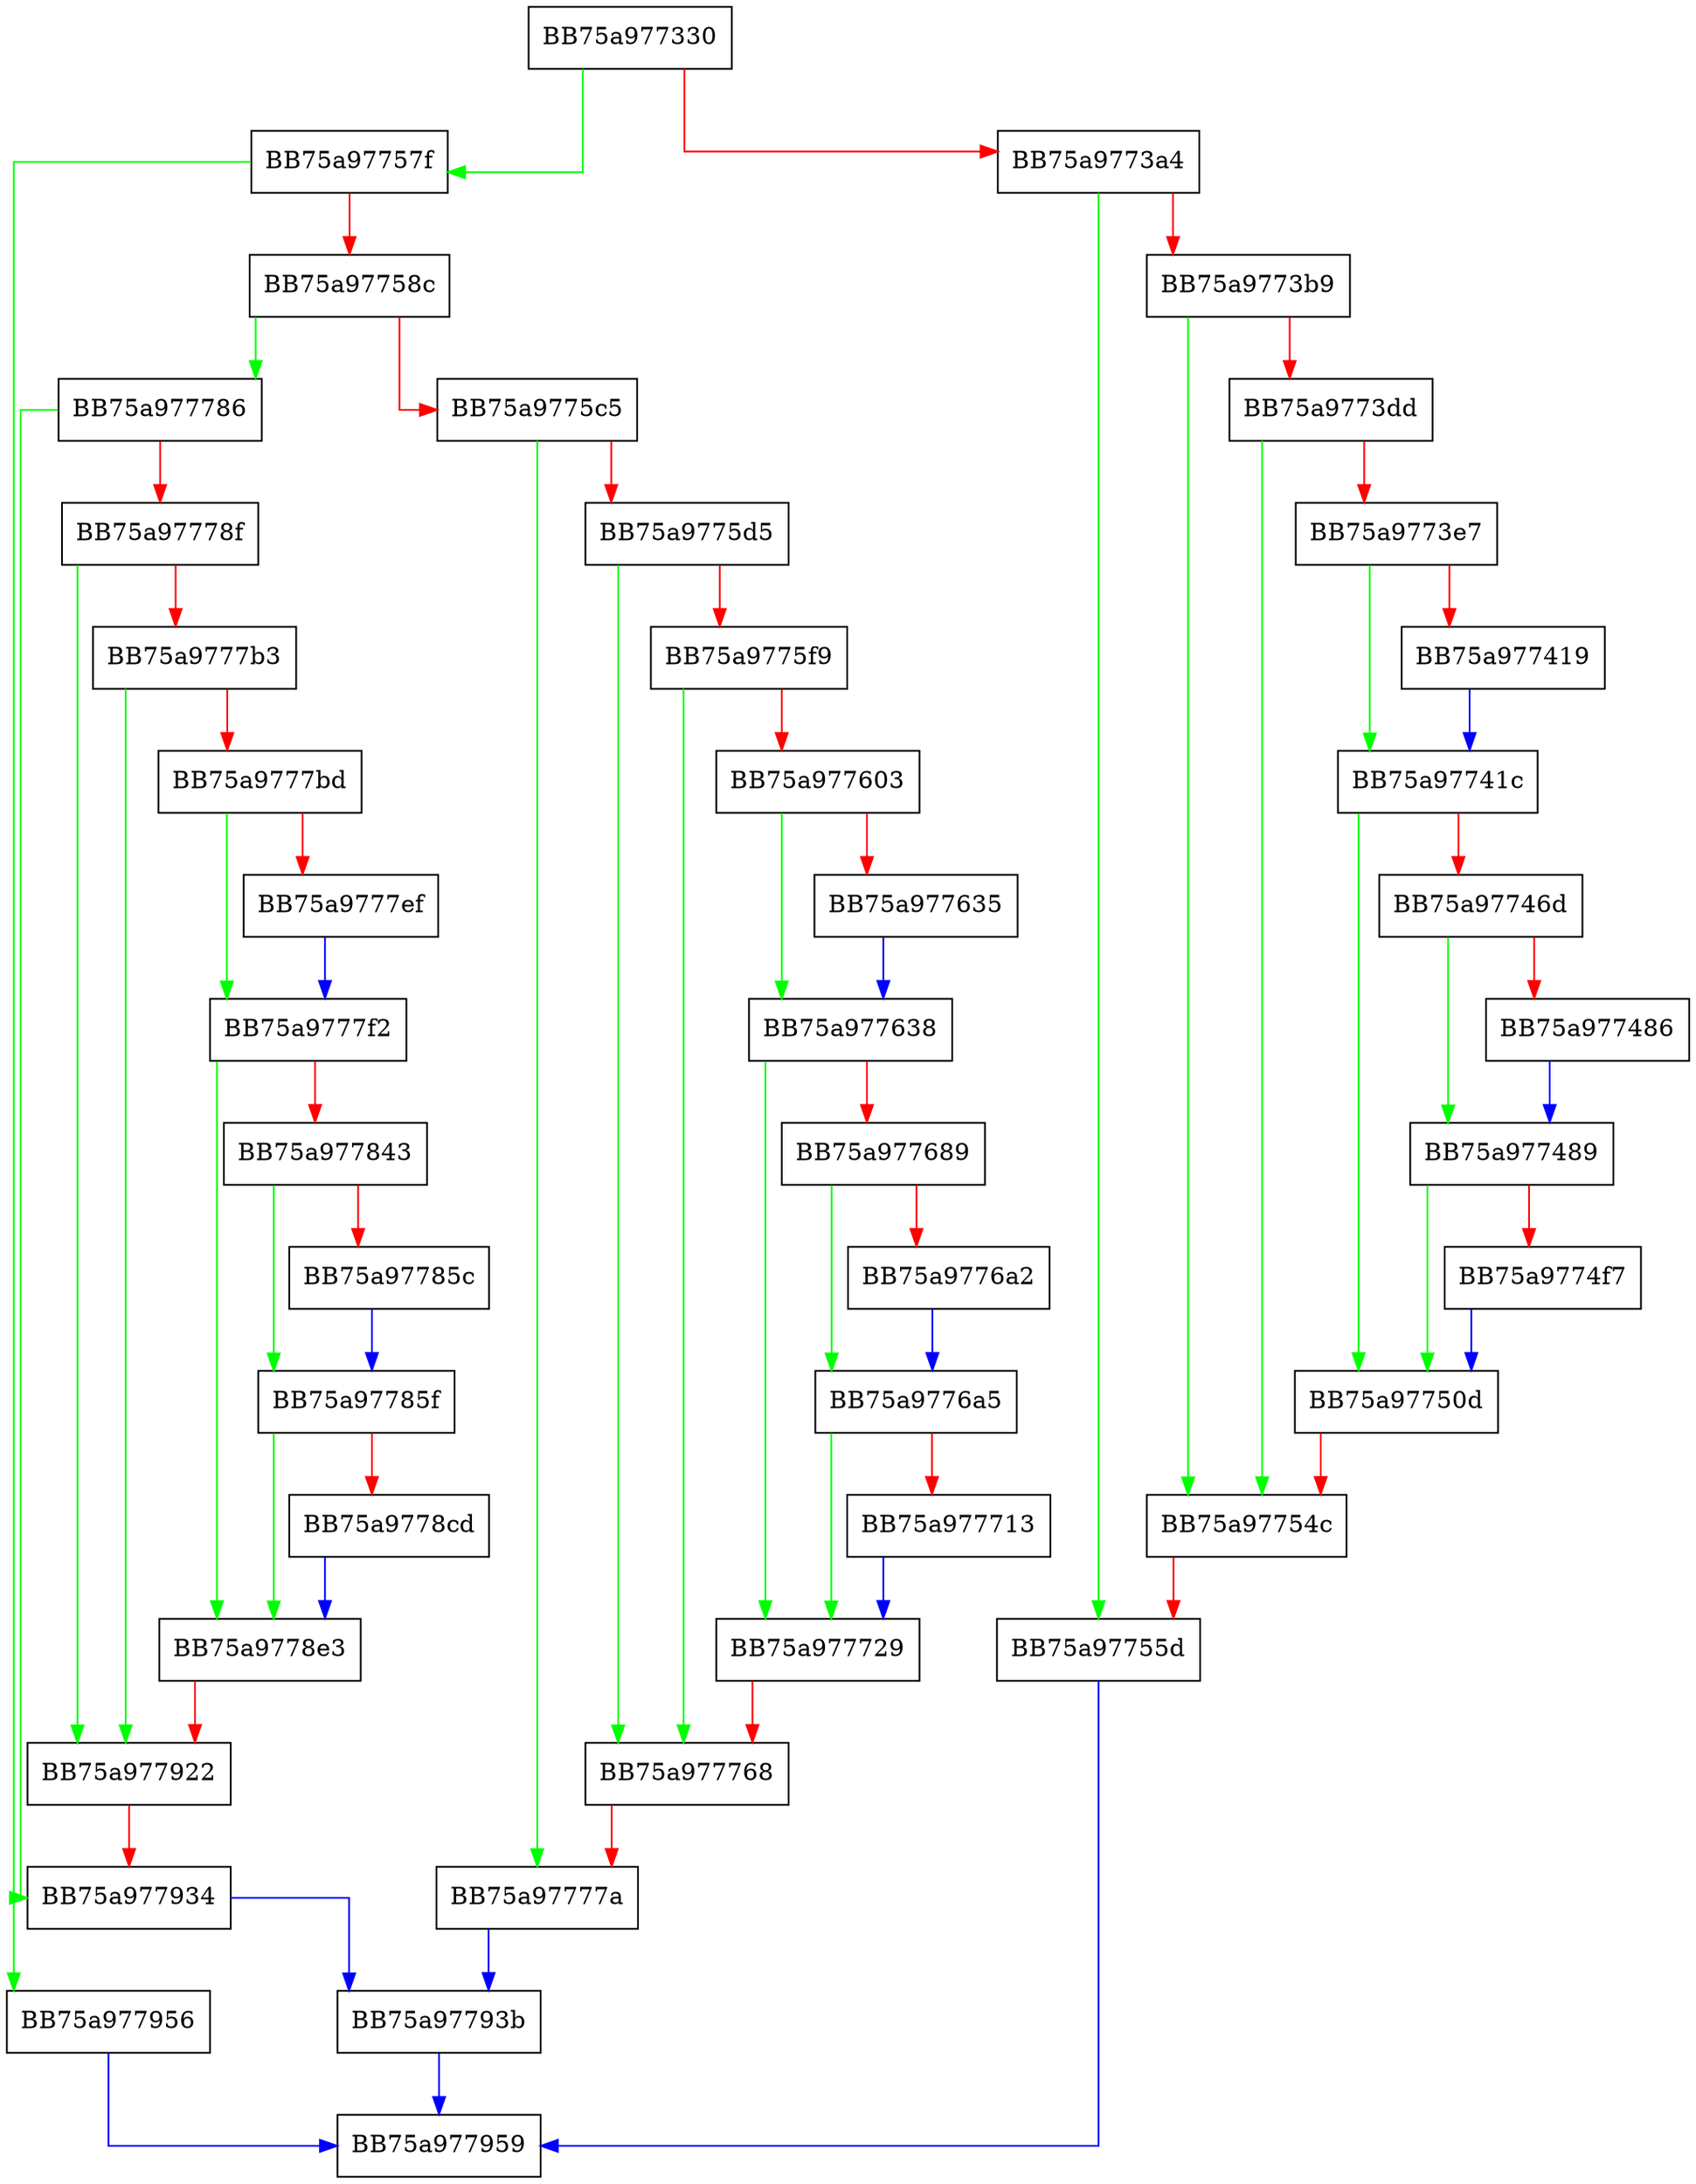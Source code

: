 digraph _is_invoke_classifier_for_dynamic_device {
  node [shape="box"];
  graph [splines=ortho];
  BB75a977330 -> BB75a97757f [color="green"];
  BB75a977330 -> BB75a9773a4 [color="red"];
  BB75a9773a4 -> BB75a97755d [color="green"];
  BB75a9773a4 -> BB75a9773b9 [color="red"];
  BB75a9773b9 -> BB75a97754c [color="green"];
  BB75a9773b9 -> BB75a9773dd [color="red"];
  BB75a9773dd -> BB75a97754c [color="green"];
  BB75a9773dd -> BB75a9773e7 [color="red"];
  BB75a9773e7 -> BB75a97741c [color="green"];
  BB75a9773e7 -> BB75a977419 [color="red"];
  BB75a977419 -> BB75a97741c [color="blue"];
  BB75a97741c -> BB75a97750d [color="green"];
  BB75a97741c -> BB75a97746d [color="red"];
  BB75a97746d -> BB75a977489 [color="green"];
  BB75a97746d -> BB75a977486 [color="red"];
  BB75a977486 -> BB75a977489 [color="blue"];
  BB75a977489 -> BB75a97750d [color="green"];
  BB75a977489 -> BB75a9774f7 [color="red"];
  BB75a9774f7 -> BB75a97750d [color="blue"];
  BB75a97750d -> BB75a97754c [color="red"];
  BB75a97754c -> BB75a97755d [color="red"];
  BB75a97755d -> BB75a977959 [color="blue"];
  BB75a97757f -> BB75a977956 [color="green"];
  BB75a97757f -> BB75a97758c [color="red"];
  BB75a97758c -> BB75a977786 [color="green"];
  BB75a97758c -> BB75a9775c5 [color="red"];
  BB75a9775c5 -> BB75a97777a [color="green"];
  BB75a9775c5 -> BB75a9775d5 [color="red"];
  BB75a9775d5 -> BB75a977768 [color="green"];
  BB75a9775d5 -> BB75a9775f9 [color="red"];
  BB75a9775f9 -> BB75a977768 [color="green"];
  BB75a9775f9 -> BB75a977603 [color="red"];
  BB75a977603 -> BB75a977638 [color="green"];
  BB75a977603 -> BB75a977635 [color="red"];
  BB75a977635 -> BB75a977638 [color="blue"];
  BB75a977638 -> BB75a977729 [color="green"];
  BB75a977638 -> BB75a977689 [color="red"];
  BB75a977689 -> BB75a9776a5 [color="green"];
  BB75a977689 -> BB75a9776a2 [color="red"];
  BB75a9776a2 -> BB75a9776a5 [color="blue"];
  BB75a9776a5 -> BB75a977729 [color="green"];
  BB75a9776a5 -> BB75a977713 [color="red"];
  BB75a977713 -> BB75a977729 [color="blue"];
  BB75a977729 -> BB75a977768 [color="red"];
  BB75a977768 -> BB75a97777a [color="red"];
  BB75a97777a -> BB75a97793b [color="blue"];
  BB75a977786 -> BB75a977934 [color="green"];
  BB75a977786 -> BB75a97778f [color="red"];
  BB75a97778f -> BB75a977922 [color="green"];
  BB75a97778f -> BB75a9777b3 [color="red"];
  BB75a9777b3 -> BB75a977922 [color="green"];
  BB75a9777b3 -> BB75a9777bd [color="red"];
  BB75a9777bd -> BB75a9777f2 [color="green"];
  BB75a9777bd -> BB75a9777ef [color="red"];
  BB75a9777ef -> BB75a9777f2 [color="blue"];
  BB75a9777f2 -> BB75a9778e3 [color="green"];
  BB75a9777f2 -> BB75a977843 [color="red"];
  BB75a977843 -> BB75a97785f [color="green"];
  BB75a977843 -> BB75a97785c [color="red"];
  BB75a97785c -> BB75a97785f [color="blue"];
  BB75a97785f -> BB75a9778e3 [color="green"];
  BB75a97785f -> BB75a9778cd [color="red"];
  BB75a9778cd -> BB75a9778e3 [color="blue"];
  BB75a9778e3 -> BB75a977922 [color="red"];
  BB75a977922 -> BB75a977934 [color="red"];
  BB75a977934 -> BB75a97793b [color="blue"];
  BB75a97793b -> BB75a977959 [color="blue"];
  BB75a977956 -> BB75a977959 [color="blue"];
}